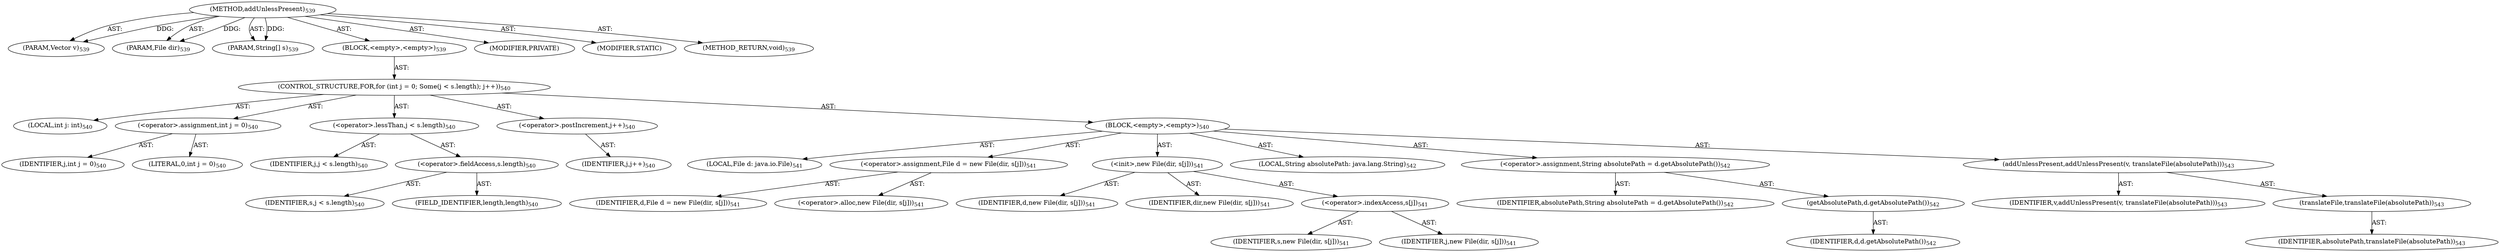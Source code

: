 digraph "addUnlessPresent" {  
"111669149724" [label = <(METHOD,addUnlessPresent)<SUB>539</SUB>> ]
"115964117047" [label = <(PARAM,Vector v)<SUB>539</SUB>> ]
"115964117048" [label = <(PARAM,File dir)<SUB>539</SUB>> ]
"115964117049" [label = <(PARAM,String[] s)<SUB>539</SUB>> ]
"25769803865" [label = <(BLOCK,&lt;empty&gt;,&lt;empty&gt;)<SUB>539</SUB>> ]
"47244640313" [label = <(CONTROL_STRUCTURE,FOR,for (int j = 0; Some(j &lt; s.length); j++))<SUB>540</SUB>> ]
"94489280562" [label = <(LOCAL,int j: int)<SUB>540</SUB>> ]
"30064771426" [label = <(&lt;operator&gt;.assignment,int j = 0)<SUB>540</SUB>> ]
"68719477091" [label = <(IDENTIFIER,j,int j = 0)<SUB>540</SUB>> ]
"90194313260" [label = <(LITERAL,0,int j = 0)<SUB>540</SUB>> ]
"30064771427" [label = <(&lt;operator&gt;.lessThan,j &lt; s.length)<SUB>540</SUB>> ]
"68719477092" [label = <(IDENTIFIER,j,j &lt; s.length)<SUB>540</SUB>> ]
"30064771428" [label = <(&lt;operator&gt;.fieldAccess,s.length)<SUB>540</SUB>> ]
"68719477093" [label = <(IDENTIFIER,s,j &lt; s.length)<SUB>540</SUB>> ]
"55834574881" [label = <(FIELD_IDENTIFIER,length,length)<SUB>540</SUB>> ]
"30064771429" [label = <(&lt;operator&gt;.postIncrement,j++)<SUB>540</SUB>> ]
"68719477094" [label = <(IDENTIFIER,j,j++)<SUB>540</SUB>> ]
"25769803866" [label = <(BLOCK,&lt;empty&gt;,&lt;empty&gt;)<SUB>540</SUB>> ]
"94489280563" [label = <(LOCAL,File d: java.io.File)<SUB>541</SUB>> ]
"30064771430" [label = <(&lt;operator&gt;.assignment,File d = new File(dir, s[j]))<SUB>541</SUB>> ]
"68719477095" [label = <(IDENTIFIER,d,File d = new File(dir, s[j]))<SUB>541</SUB>> ]
"30064771431" [label = <(&lt;operator&gt;.alloc,new File(dir, s[j]))<SUB>541</SUB>> ]
"30064771432" [label = <(&lt;init&gt;,new File(dir, s[j]))<SUB>541</SUB>> ]
"68719477096" [label = <(IDENTIFIER,d,new File(dir, s[j]))<SUB>541</SUB>> ]
"68719477097" [label = <(IDENTIFIER,dir,new File(dir, s[j]))<SUB>541</SUB>> ]
"30064771433" [label = <(&lt;operator&gt;.indexAccess,s[j])<SUB>541</SUB>> ]
"68719477098" [label = <(IDENTIFIER,s,new File(dir, s[j]))<SUB>541</SUB>> ]
"68719477099" [label = <(IDENTIFIER,j,new File(dir, s[j]))<SUB>541</SUB>> ]
"94489280564" [label = <(LOCAL,String absolutePath: java.lang.String)<SUB>542</SUB>> ]
"30064771434" [label = <(&lt;operator&gt;.assignment,String absolutePath = d.getAbsolutePath())<SUB>542</SUB>> ]
"68719477100" [label = <(IDENTIFIER,absolutePath,String absolutePath = d.getAbsolutePath())<SUB>542</SUB>> ]
"30064771435" [label = <(getAbsolutePath,d.getAbsolutePath())<SUB>542</SUB>> ]
"68719477101" [label = <(IDENTIFIER,d,d.getAbsolutePath())<SUB>542</SUB>> ]
"30064771436" [label = <(addUnlessPresent,addUnlessPresent(v, translateFile(absolutePath)))<SUB>543</SUB>> ]
"68719477102" [label = <(IDENTIFIER,v,addUnlessPresent(v, translateFile(absolutePath)))<SUB>543</SUB>> ]
"30064771437" [label = <(translateFile,translateFile(absolutePath))<SUB>543</SUB>> ]
"68719477103" [label = <(IDENTIFIER,absolutePath,translateFile(absolutePath))<SUB>543</SUB>> ]
"133143986237" [label = <(MODIFIER,PRIVATE)> ]
"133143986238" [label = <(MODIFIER,STATIC)> ]
"128849018908" [label = <(METHOD_RETURN,void)<SUB>539</SUB>> ]
  "111669149724" -> "115964117047"  [ label = "AST: "] 
  "111669149724" -> "115964117048"  [ label = "AST: "] 
  "111669149724" -> "115964117049"  [ label = "AST: "] 
  "111669149724" -> "25769803865"  [ label = "AST: "] 
  "111669149724" -> "133143986237"  [ label = "AST: "] 
  "111669149724" -> "133143986238"  [ label = "AST: "] 
  "111669149724" -> "128849018908"  [ label = "AST: "] 
  "25769803865" -> "47244640313"  [ label = "AST: "] 
  "47244640313" -> "94489280562"  [ label = "AST: "] 
  "47244640313" -> "30064771426"  [ label = "AST: "] 
  "47244640313" -> "30064771427"  [ label = "AST: "] 
  "47244640313" -> "30064771429"  [ label = "AST: "] 
  "47244640313" -> "25769803866"  [ label = "AST: "] 
  "30064771426" -> "68719477091"  [ label = "AST: "] 
  "30064771426" -> "90194313260"  [ label = "AST: "] 
  "30064771427" -> "68719477092"  [ label = "AST: "] 
  "30064771427" -> "30064771428"  [ label = "AST: "] 
  "30064771428" -> "68719477093"  [ label = "AST: "] 
  "30064771428" -> "55834574881"  [ label = "AST: "] 
  "30064771429" -> "68719477094"  [ label = "AST: "] 
  "25769803866" -> "94489280563"  [ label = "AST: "] 
  "25769803866" -> "30064771430"  [ label = "AST: "] 
  "25769803866" -> "30064771432"  [ label = "AST: "] 
  "25769803866" -> "94489280564"  [ label = "AST: "] 
  "25769803866" -> "30064771434"  [ label = "AST: "] 
  "25769803866" -> "30064771436"  [ label = "AST: "] 
  "30064771430" -> "68719477095"  [ label = "AST: "] 
  "30064771430" -> "30064771431"  [ label = "AST: "] 
  "30064771432" -> "68719477096"  [ label = "AST: "] 
  "30064771432" -> "68719477097"  [ label = "AST: "] 
  "30064771432" -> "30064771433"  [ label = "AST: "] 
  "30064771433" -> "68719477098"  [ label = "AST: "] 
  "30064771433" -> "68719477099"  [ label = "AST: "] 
  "30064771434" -> "68719477100"  [ label = "AST: "] 
  "30064771434" -> "30064771435"  [ label = "AST: "] 
  "30064771435" -> "68719477101"  [ label = "AST: "] 
  "30064771436" -> "68719477102"  [ label = "AST: "] 
  "30064771436" -> "30064771437"  [ label = "AST: "] 
  "30064771437" -> "68719477103"  [ label = "AST: "] 
  "111669149724" -> "115964117047"  [ label = "DDG: "] 
  "111669149724" -> "115964117048"  [ label = "DDG: "] 
  "111669149724" -> "115964117049"  [ label = "DDG: "] 
}
